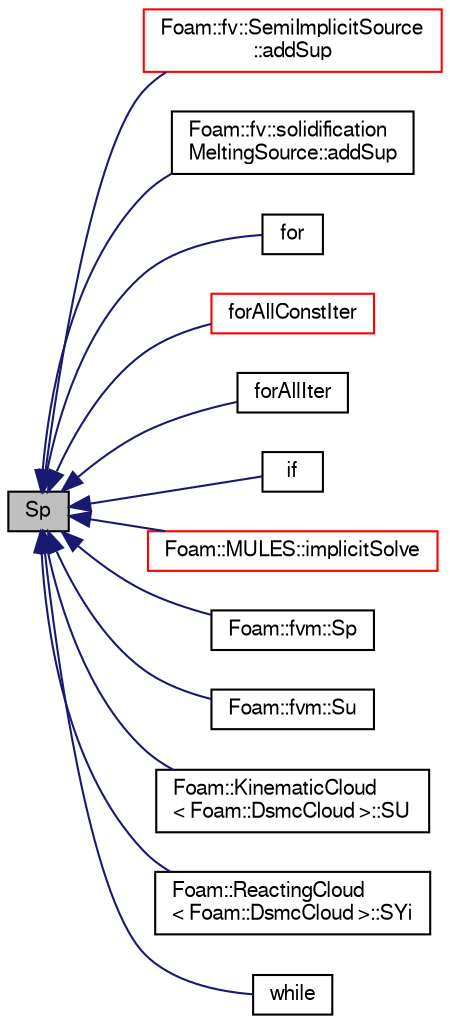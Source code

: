 digraph "Sp"
{
  bgcolor="transparent";
  edge [fontname="FreeSans",fontsize="10",labelfontname="FreeSans",labelfontsize="10"];
  node [fontname="FreeSans",fontsize="10",shape=record];
  rankdir="LR";
  Node20901 [label="Sp",height=0.2,width=0.4,color="black", fillcolor="grey75", style="filled", fontcolor="black"];
  Node20901 -> Node20902 [dir="back",color="midnightblue",fontsize="10",style="solid",fontname="FreeSans"];
  Node20902 [label="Foam::fv::SemiImplicitSource\l::addSup",height=0.2,width=0.4,color="red",URL="$a23530.html#a1ee48a8055fa0cf69ffb5ed424c93bb5",tooltip="Add explicit contribution to equation. "];
  Node20901 -> Node20905 [dir="back",color="midnightblue",fontsize="10",style="solid",fontname="FreeSans"];
  Node20905 [label="Foam::fv::solidification\lMeltingSource::addSup",height=0.2,width=0.4,color="black",URL="$a23522.html#a921ab0aacd899760d7f4a2ec0b0241bd",tooltip="Add implicit contribution to momentum equation. "];
  Node20901 -> Node20906 [dir="back",color="midnightblue",fontsize="10",style="solid",fontname="FreeSans"];
  Node20906 [label="for",height=0.2,width=0.4,color="black",URL="$a38534.html#ae9610aff8f04c828f9db802f66a18f67"];
  Node20901 -> Node20907 [dir="back",color="midnightblue",fontsize="10",style="solid",fontname="FreeSans"];
  Node20907 [label="forAllConstIter",height=0.2,width=0.4,color="red",URL="$a38141.html#ae21e2836509b0fa7f7cedf6493b11b09"];
  Node20901 -> Node22928 [dir="back",color="midnightblue",fontsize="10",style="solid",fontname="FreeSans"];
  Node22928 [label="forAllIter",height=0.2,width=0.4,color="black",URL="$a38756.html#aaaca96f2de03e39be860dca1ff20ef39"];
  Node20901 -> Node22929 [dir="back",color="midnightblue",fontsize="10",style="solid",fontname="FreeSans"];
  Node22929 [label="if",height=0.2,width=0.4,color="black",URL="$a38135.html#a8b7f998449b569bf0b55d8c54cbac3cc"];
  Node20901 -> Node21469 [dir="back",color="midnightblue",fontsize="10",style="solid",fontname="FreeSans"];
  Node21469 [label="Foam::MULES::implicitSolve",height=0.2,width=0.4,color="red",URL="$a21136.html#af3ebc5af31512182ee43a56e994f4aaf"];
  Node20901 -> Node22930 [dir="back",color="midnightblue",fontsize="10",style="solid",fontname="FreeSans"];
  Node22930 [label="Foam::fvm::Sp",height=0.2,width=0.4,color="black",URL="$a21135.html#a28f48d15e13b50af3a809fd6b1138856"];
  Node20901 -> Node22931 [dir="back",color="midnightblue",fontsize="10",style="solid",fontname="FreeSans"];
  Node22931 [label="Foam::fvm::Su",height=0.2,width=0.4,color="black",URL="$a21135.html#a36ac0d38039ff36495c377b1d6790ee4"];
  Node20901 -> Node22932 [dir="back",color="midnightblue",fontsize="10",style="solid",fontname="FreeSans"];
  Node22932 [label="Foam::KinematicCloud\l\< Foam::DsmcCloud \>::SU",height=0.2,width=0.4,color="black",URL="$a23786.html#a0938f3c7a92ed6fef968150315869585",tooltip="Return tmp momentum source term. "];
  Node20901 -> Node22933 [dir="back",color="midnightblue",fontsize="10",style="solid",fontname="FreeSans"];
  Node22933 [label="Foam::ReactingCloud\l\< Foam::DsmcCloud \>::SYi",height=0.2,width=0.4,color="black",URL="$a23814.html#a4971d965fd221c92cae237555e0316ff",tooltip="Return mass source term for specie i - specie eqn. "];
  Node20901 -> Node22934 [dir="back",color="midnightblue",fontsize="10",style="solid",fontname="FreeSans"];
  Node22934 [label="while",height=0.2,width=0.4,color="black",URL="$a38153.html#ab13470e79e249d04c443bf59be9ff31d"];
}
